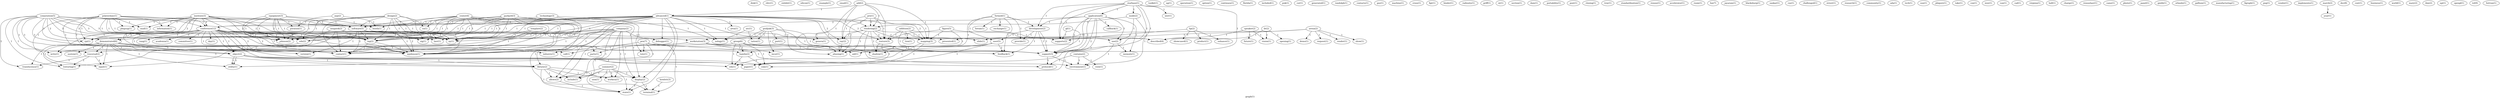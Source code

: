 digraph G {
  disk [ label="disk(1)" ];
  rdrc [ label="rdrc(1)" ];
  exhibit [ label="exhibit(1)" ];
  silicon [ label="silicon(1)" ];
  example [ label="example(1)" ];
  email [ label="email(1)" ];
  institute [ label="institute(3)" ];
  phigsug [ label="phigsug(1)" ];
  conference [ label="conference(12)" ];
  rpi [ label="rpi(1)" ];
  mail [ label="mail(1)" ];
  johnson [ label="johnson(2)" ];
  information [ label="information(1)" ];
  software [ label="software(5)" ];
  ing [ label="ing(2)" ];
  contact [ label="contact(1)" ];
  mjohnson [ label="mjohnson(1)" ];
  ny [ label="ny(1)" ];
  write [ label="write(1)" ];
  toolkit [ label="toolkit(1)" ];
  starbase [ label="starbase(1)" ];
  application [ label="application(6)" ];
  izer [ label="izer(1)" ];
  mode [ label="mode(2)" ];
  development [ label="development(2)" ];
  support [ label="support(1)" ];
  support [ label="support(3)" ];
  supports [ label="supports(2)" ];
  ug [ label="ug(1)" ];
  operation [ label="operation(1)" ];
  option [ label="option(1)" ];
  add [ label="add(2)" ];
  advanced [ label="advanced(1)" ];
  rendering [ label="rendering(2)" ];
  ray [ label="ray(2)" ];
  mapping [ label="mapping(3)" ];
  texture [ label="texture(3)" ];
  aliasing [ label="aliasing(1)" ];
  continues [ label="continues(1)" ];
  florida [ label="florida(1)" ];
  demonstrated [ label="demonstrated(6)" ];
  edu [ label="edu(2)" ];
  area [ label="area(1)" ];
  debugger [ label="debugger(1)" ];
  display [ label="display(2)" ];
  allows [ label="allows(2)" ];
  state [ label="state(1)" ];
  genera [ label="genera(1)" ];
  booth [ label="booth(1)" ];
  shadow [ label="shadow(1)" ];
  nology [ label="nology(1)" ];
  callback [ label="callback(1)" ];
  traversal [ label="traversal(2)" ];
  use [ label="use(2)" ];
  memory [ label="memory(1)" ];
  paper [ label="paper(1)" ];
  polytechnic [ label="polytechnic(1)" ];
  graph [ label="graph(1)" ];
  included [ label="included(1)" ];
  puk [ label="puk(1)" ];
  cor [ label="cor(1)" ];
  generated [ label="generated(1)" ];
  speaker [ label="speaker(2)" ];
  future [ label="future(1)" ];
  vision [ label="vision(1)" ];
  described [ label="described(4)" ];
  corporation [ label="corporation(5)" ];
  translucency [ label="translucency(1)" ];
  texturing [ label="texturing(1)" ];
  input [ label="input(1)" ];
  randolph [ label="randolph(1)" ];
  academia [ label="academia(1)" ];
  object [ label="object(1)" ];
  committee [ label="committee(1)" ];
  day [ label="day(1)" ];
  rang [ label="rang(1)" ];
  hamlin [ label="hamlin(2)" ];
  workstation [ label="workstation(3)" ];
  sig [ label="sig(1)" ];
  object [ label="object(2)" ];
  com [ label="com(1)" ];
  industry [ label="industry(1)" ];
  laer [ label="laer(1)" ];
  party [ label="party(1)" ];
  eds [ label="eds(1)" ];
  contacts [ label="contacts(1)" ];
  formed [ label="formed(1)" ];
  forum [ label="forum(1)" ];
  provide [ label="provide(1)" ];
  user [ label="user(5)" ];
  exchange [ label="exchange(1)" ];
  feedback [ label="feedback(1)" ];
  aid [ label="aid(1)" ];
  gse [ label="gse(1)" ];
  machine [ label="machine(1)" ];
  cross [ label="cross(1)" ];
  figt [ label="figt(1)" ];
  binder [ label="binder(1)" ];
  radiosity [ label="radiosity(1)" ];
  arena [ label="arena(2)" ];
  render [ label="render(1)" ];
  show [ label="show(1)" ];
  demo [ label="demo(1)" ];
  presented [ label="presented(1)" ];
  slide [ label="slide(1)" ];
  request [ label="request(1)" ];
  griff [ label="griff(1)" ];
  library [ label="library(2)" ];
  version [ label="version(1)" ];
  system [ label="system(1)" ];
  utility [ label="utility(1)" ];
  call [ label="call(1)" ];
  nt [ label="nt(1)" ];
  section [ label="section(1)" ];
  equipment [ label="equipment(3)" ];
  poration [ label="poration(1)" ];
  packard [ label="packard(3)" ];
  terminal [ label="terminal(1)" ];
  dam [ label="dam(1)" ];
  portability [ label="portability(1)" ];
  design [ label="design(2)" ];
  co [ label="co(1)" ];
  axp [ label="axp(2)" ];
  environment [ label="environment(1)" ];
  pro [ label="pro(1)" ];
  post [ label="post(1)" ];
  center [ label="center(4)" ];
  closing [ label="closing(1)" ];
  troy [ label="troy(1)" ];
  standardization [ label="standardization(1)" ];
  rensse [ label="rensse(1)" ];
  contains [ label="contains(2)" ];
  view [ label="view(1)" ];
  protocol [ label="protocol(1)" ];
  grafpak [ label="grafpak(3)" ];
  incor [ label="incor(1)" ];
  tation [ label="tation(1)" ];
  port [ label="port(1)" ];
  accelerator [ label="accelerator(1)" ];
  room [ label="room(1)" ];
  group [ label="group(6)" ];
  hp [ label="hp(2)" ];
  product [ label="product(1)" ];
  showcased [ label="showcased(1)" ];
  enhance [ label="enhance(1)" ];
  company [ label="company(2)" ];
  worksta [ label="worksta(1)" ];
  include [ label="include(1)" ];
  fax [ label="fax(7)" ];
  jayaram [ label="jayaram(1)" ];
  atc [ label="atc(1)" ];
  blacksburg [ label="blacksburg(1)" ];
  sankar [ label="sankar(1)" ];
  css [ label="css(1)" ];
  challenged [ label="challenged(1)" ];
  street [ label="street(1)" ];
  summer [ label="summer(2)" ];
  sion [ label="sion(1)" ];
  research [ label="research(1)" ];
  community [ label="community(1)" ];
  ada [ label="ada(1)" ];
  megatek [ label="megatek(2)" ];
  tech [ label="tech(1)" ];
  sun [ label="sun(1)" ];
  phigure [ label="phigure(1)" ];
  gl [ label="gl(1)" ];
  take [ label="take(1)" ];
  con [ label="con(1)" ];
  ieee [ label="ieee(1)" ];
  dr [ label="dr(2)" ];
  opening [ label="opening(1)" ];
  van [ label="van(1)" ];
  cad [ label="cad(1)" ];
  virginia [ label="virginia(1)" ];
  hall [ label="hall(1)" ];
  pex [ label="pex(7)" ];
  tute [ label="tute(1)" ];
  charge [ label="charge(1)" ];
  rensselaer [ label="rensselaer(1)" ];
  came [ label="came(1)" ];
  addition [ label="addition(2)" ];
  tion [ label="tion(1)" ];
  template [ label="template(2)" ];
  photo [ label="photo(1)" ];
  technology [ label="technology(3)" ];
  panel [ label="panel(1)" ];
  figaro [ label="figaro(5)" ];
  gmbh [ label="gmbh(1)" ];
  orlando [ label="orlando(1)" ];
  gallium [ label="gallium(1)" ];
  starbase [ label="starbase(1)" ];
  hewlett [ label="hewlett(3)" ];
  manufacturing [ label="manufacturing(1)" ];
  figraph [ label="figraph(1)" ];
  pxg [ label="pxg(1)" ];
  vendor [ label="vendor(1)" ];
  implements [ label="implements(1)" ];
  march [ label="march(2)" ];
  year [ label="year(1)" ];
  dec [ label="dec(8)" ];
  cost [ label="cost(1)" ];
  business [ label="business(1)" ];
  world [ label="world(1)" ];
  mary [ label="mary(2)" ];
  ibm [ label="ibm(2)" ];
  sgi [ label="sgi(1)" ];
  opengl [ label="opengl(1)" ];
  tel [ label="tel(9)" ];
  fortran [ label="fortran(1)" ];
  institute -> phigsug [ label="1" ];
  institute -> conference [ label="2" ];
  institute -> rpi [ label="2" ];
  institute -> mail [ label="1" ];
  institute -> johnson [ label="2" ];
  institute -> information [ label="1" ];
  institute -> software [ label="2" ];
  institute -> ing [ label="2" ];
  institute -> contact [ label="2" ];
  institute -> mjohnson [ label="2" ];
  institute -> ny [ label="2" ];
  institute -> write [ label="1" ];
  starbase -> application [ label="1" ];
  starbase -> izer [ label="1" ];
  starbase -> mode [ label="1" ];
  starbase -> development [ label="1" ];
  starbase -> support [ label="1" ];
  starbase -> support [ label="1" ];
  starbase -> supports [ label="1" ];
  add -> advanced [ label="1" ];
  add -> rendering [ label="1" ];
  add -> ray [ label="1" ];
  add -> mapping [ label="1" ];
  add -> texture [ label="1" ];
  add -> aliasing [ label="1" ];
  advanced -> conference [ label="1" ];
  advanced -> rpi [ label="1" ];
  advanced -> demonstrated [ label="1" ];
  advanced -> edu [ label="1" ];
  advanced -> area [ label="1" ];
  advanced -> rendering [ label="2" ];
  advanced -> johnson [ label="1" ];
  advanced -> software [ label="1" ];
  advanced -> ray [ label="2" ];
  advanced -> debugger [ label="1" ];
  advanced -> display [ label="1" ];
  advanced -> ing [ label="1" ];
  advanced -> contact [ label="1" ];
  advanced -> allows [ label="1" ];
  advanced -> state [ label="1" ];
  advanced -> genera [ label="1" ];
  advanced -> mjohnson [ label="1" ];
  advanced -> booth [ label="1" ];
  advanced -> ny [ label="1" ];
  advanced -> mapping [ label="2" ];
  advanced -> texture [ label="2" ];
  advanced -> aliasing [ label="1" ];
  advanced -> shadow [ label="1" ];
  advanced -> nology [ label="1" ];
  application -> conference [ label="2" ];
  application -> callback [ label="2" ];
  application -> development [ label="1" ];
  application -> traversal [ label="2" ];
  application -> use [ label="1" ];
  application -> support [ label="1" ];
  application -> allows [ label="2" ];
  application -> memory [ label="1" ];
  application -> support [ label="1" ];
  application -> paper [ label="2" ];
  polytechnic -> phigsug [ label="1" ];
  polytechnic -> conference [ label="1" ];
  polytechnic -> rpi [ label="1" ];
  polytechnic -> mail [ label="1" ];
  polytechnic -> johnson [ label="1" ];
  polytechnic -> information [ label="1" ];
  polytechnic -> software [ label="1" ];
  polytechnic -> ing [ label="1" ];
  polytechnic -> contact [ label="1" ];
  polytechnic -> mjohnson [ label="1" ];
  polytechnic -> ny [ label="1" ];
  polytechnic -> write [ label="1" ];
  speaker -> future [ label="1" ];
  speaker -> vision [ label="1" ];
  speaker -> described [ label="1" ];
  corporation -> conference [ label="3" ];
  corporation -> rpi [ label="3" ];
  corporation -> demonstrated [ label="2" ];
  corporation -> edu [ label="3" ];
  corporation -> traversal [ label="1" ];
  corporation -> johnson [ label="3" ];
  corporation -> software [ label="3" ];
  corporation -> translucency [ label="1" ];
  corporation -> texturing [ label="1" ];
  corporation -> ing [ label="3" ];
  corporation -> input [ label="1" ];
  corporation -> contact [ label="3" ];
  corporation -> mjohnson [ label="3" ];
  corporation -> booth [ label="1" ];
  corporation -> ny [ label="3" ];
  conference -> rpi [ label="2" ];
  conference -> academia [ label="1" ];
  conference -> demonstrated [ label="1" ];
  conference -> object [ label="1" ];
  conference -> edu [ label="2" ];
  conference -> johnson [ label="2" ];
  conference -> committee [ label="1" ];
  conference -> day [ label="1" ];
  conference -> rang [ label="1" ];
  conference -> hamlin [ label="1" ];
  conference -> workstation [ label="1" ];
  conference -> sig [ label="1" ];
  conference -> object [ label="1" ];
  conference -> com [ label="1" ];
  conference -> industry [ label="1" ];
  conference -> laer [ label="1" ];
  conference -> ing [ label="3" ];
  conference -> contact [ label="2" ];
  conference -> mjohnson [ label="2" ];
  conference -> party [ label="1" ];
  conference -> described [ label="1" ];
  conference -> eds [ label="1" ];
  formed -> development [ label="1" ];
  formed -> forum [ label="1" ];
  formed -> provide [ label="1" ];
  formed -> user [ label="1" ];
  formed -> exchange [ label="1" ];
  formed -> feedback [ label="1" ];
  formed -> aid [ label="1" ];
  arena -> render [ label="1" ];
  arena -> show [ label="1" ];
  arena -> demo [ label="1" ];
  arena -> presented [ label="1" ];
  arena -> slide [ label="1" ];
  arena -> request [ label="1" ];
  demonstrated -> object [ label="1" ];
  demonstrated -> traversal [ label="1" ];
  demonstrated -> object [ label="1" ];
  demonstrated -> translucency [ label="1" ];
  demonstrated -> library [ label="1" ];
  demonstrated -> texturing [ label="1" ];
  demonstrated -> input [ label="1" ];
  demonstrated -> version [ label="1" ];
  demonstrated -> system [ label="1" ];
  demonstrated -> utility [ label="1" ];
  demonstrated -> call [ label="1" ];
  object -> library [ label="1" ];
  object -> utility [ label="1" ];
  object -> paper [ label="1" ];
  equipment -> edu [ label="1" ];
  equipment -> johnson [ label="1" ];
  equipment -> software [ label="1" ];
  equipment -> poration [ label="1" ];
  equipment -> ing [ label="1" ];
  equipment -> contact [ label="1" ];
  equipment -> mjohnson [ label="1" ];
  equipment -> booth [ label="1" ];
  equipment -> ny [ label="1" ];
  packard -> edu [ label="1" ];
  packard -> johnson [ label="1" ];
  packard -> software [ label="1" ];
  packard -> display [ label="1" ];
  packard -> ing [ label="1" ];
  packard -> contact [ label="1" ];
  packard -> mjohnson [ label="1" ];
  packard -> ny [ label="1" ];
  packard -> terminal [ label="1" ];
  design -> edu [ label="1" ];
  design -> johnson [ label="1" ];
  design -> software [ label="1" ];
  design -> sig [ label="1" ];
  design -> laer [ label="1" ];
  design -> ing [ label="1" ];
  design -> contact [ label="1" ];
  design -> mjohnson [ label="1" ];
  design -> ny [ label="1" ];
  design -> co [ label="1" ];
  axp -> poration [ label="1" ];
  axp -> booth [ label="1" ];
  edu -> write [ label="1" ];
  mode -> rendering [ label="1" ];
  mode -> use [ label="1" ];
  mode -> environment [ label="1" ];
  development -> provide [ label="1" ];
  development -> user [ label="1" ];
  development -> support [ label="1" ];
  development -> feedback [ label="1" ];
  development -> support [ label="1" ];
  pro -> rendering [ label="1" ];
  pro -> ray [ label="1" ];
  pro -> mapping [ label="1" ];
  pro -> texture [ label="1" ];
  pro -> aliasing [ label="1" ];
  center -> johnson [ label="1" ];
  center -> software [ label="1" ];
  center -> sig [ label="1" ];
  center -> laer [ label="1" ];
  center -> ing [ label="1" ];
  center -> contact [ label="1" ];
  center -> mjohnson [ label="1" ];
  center -> booth [ label="1" ];
  center -> ny [ label="1" ];
  center -> nology [ label="1" ];
  center -> co [ label="1" ];
  traversal -> translucency [ label="1" ];
  traversal -> texturing [ label="1" ];
  traversal -> input [ label="1" ];
  rendering -> use [ label="1" ];
  rendering -> ray [ label="2" ];
  rendering -> genera [ label="1" ];
  rendering -> mapping [ label="2" ];
  rendering -> texture [ label="2" ];
  rendering -> environment [ label="1" ];
  rendering -> aliasing [ label="1" ];
  rendering -> shadow [ label="1" ];
  use -> environment [ label="1" ];
  use -> memory [ label="1" ];
  contains -> view [ label="1" ];
  contains -> environment [ label="1" ];
  contains -> protocol [ label="1" ];
  grafpak -> workstation [ label="1" ];
  grafpak -> incor [ label="1" ];
  grafpak -> support [ label="1" ];
  grafpak -> tation [ label="1" ];
  grafpak -> port [ label="1" ];
  grafpak -> support [ label="1" ];
  grafpak -> nology [ label="1" ];
  user -> hamlin [ label="1" ];
  user -> com [ label="1" ];
  user -> feedback [ label="2" ];
  user -> eds [ label="1" ];
  group -> hamlin [ label="1" ];
  group -> com [ label="1" ];
  group -> feedback [ label="2" ];
  group -> write [ label="1" ];
  group -> eds [ label="1" ];
  group -> aid [ label="2" ];
  hamlin -> com [ label="1" ];
  hamlin -> eds [ label="1" ];
  software -> presented [ label="1" ];
  software -> ing [ label="2" ];
  software -> contact [ label="2" ];
  software -> version [ label="1" ];
  software -> mjohnson [ label="2" ];
  software -> ny [ label="2" ];
  software -> slide [ label="1" ];
  hp -> product [ label="1" ];
  hp -> showcased [ label="1" ];
  hp -> enhance [ label="1" ];
  hp -> supports [ label="1" ];
  company -> debugger [ label="1" ];
  company -> library [ label="1" ];
  company -> display [ label="1" ];
  company -> ing [ label="1" ];
  company -> contact [ label="1" ];
  company -> allows [ label="1" ];
  company -> state [ label="1" ];
  company -> mjohnson [ label="1" ];
  company -> ny [ label="1" ];
  company -> worksta [ label="1" ];
  company -> include [ label="1" ];
  workstation -> incor [ label="1" ];
  workstation -> industry [ label="1" ];
  workstation -> support [ label="1" ];
  workstation -> support [ label="1" ];
  workstation -> party [ label="1" ];
  atc -> tation [ label="1" ];
  atc -> nology [ label="1" ];
  ray -> aliasing [ label="1" ];
  object -> library [ label="1" ];
  object -> utility [ label="1" ];
  object -> paper [ label="1" ];
  library -> display [ label="1" ];
  library -> allows [ label="1" ];
  library -> state [ label="1" ];
  library -> worksta [ label="1" ];
  library -> include [ label="1" ];
  summer -> display [ label="1" ];
  summer -> allows [ label="1" ];
  summer -> state [ label="1" ];
  summer -> sion [ label="1" ];
  summer -> worksta [ label="1" ];
  summer -> include [ label="1" ];
  display -> state [ label="1" ];
  display -> terminal [ label="1" ];
  megatek -> texturing [ label="1" ];
  megatek -> ing [ label="1" ];
  megatek -> input [ label="1" ];
  megatek -> contact [ label="1" ];
  megatek -> mjohnson [ label="1" ];
  megatek -> ny [ label="1" ];
  ing -> contact [ label="1" ];
  ing -> mjohnson [ label="1" ];
  support -> environment [ label="1" ];
  support -> protocol [ label="1" ];
  gl -> support [ label="1" ];
  gl -> supports [ label="1" ];
  dr -> vision [ label="1" ];
  dr -> described [ label="1" ];
  dr -> opening [ label="1" ];
  allows -> state [ label="1" ];
  pex -> tute [ label="1" ];
  pex -> protocol [ label="1" ];
  pex -> support [ label="3" ];
  pex -> utility [ label="1" ];
  pex -> terminal [ label="1" ];
  pex -> call [ label="1" ];
  addition -> tion [ label="1" ];
  addition -> mapping [ label="1" ];
  addition -> texture [ label="1" ];
  addition -> shadow [ label="1" ];
  addition -> described [ label="1" ];
  template -> mjohnson [ label="1" ];
  template -> ny [ label="1" ];
  technology -> tute [ label="1" ];
  technology -> mjohnson [ label="1" ];
  technology -> booth [ label="1" ];
  technology -> ny [ label="1" ];
  figaro -> mapping [ label="1" ];
  figaro -> texture [ label="1" ];
  figaro -> aliasing [ label="1" ];
  figaro -> supports [ label="1" ];
  mapping -> shadow [ label="1" ];
  mapping -> paper [ label="1" ];
  texture -> shadow [ label="1" ];
  texture -> paper [ label="1" ];
  starbase -> support [ label="1" ];
  starbase -> supports [ label="1" ];
  hewlett -> terminal [ label="1" ];
  march -> year [ label="1" ];
}
